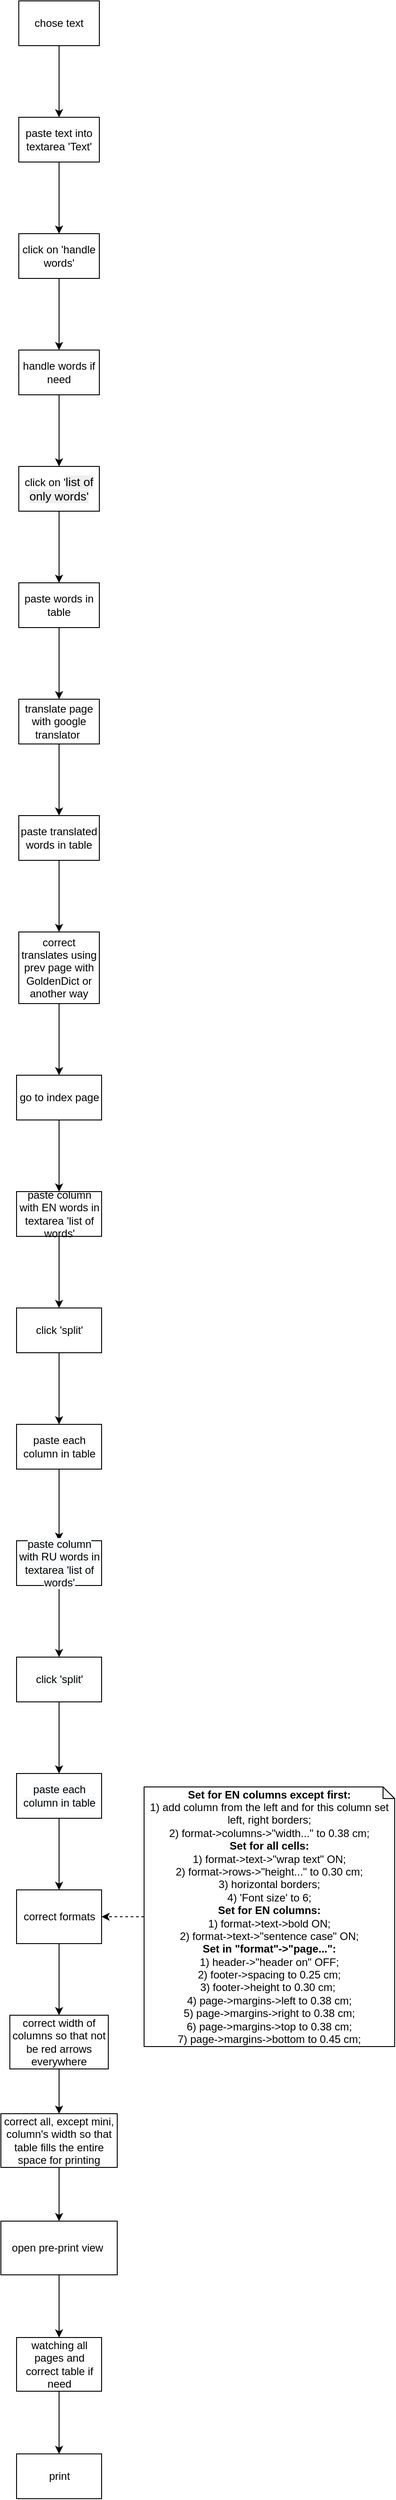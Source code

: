 <mxfile version="14.1.8" type="device"><diagram id="AdapEzgOHmUIORU8pTp5" name="Page-1"><mxGraphModel dx="701" dy="855" grid="1" gridSize="10" guides="1" tooltips="1" connect="1" arrows="1" fold="1" page="1" pageScale="1" pageWidth="827" pageHeight="1169" math="0" shadow="0"><root><mxCell id="0"/><mxCell id="1" parent="0"/><mxCell id="UXpW_XQlz3tFYqf4qeN8-4" value="" style="edgeStyle=orthogonalEdgeStyle;rounded=0;orthogonalLoop=1;jettySize=auto;html=1;" parent="1" source="UXpW_XQlz3tFYqf4qeN8-2" target="UXpW_XQlz3tFYqf4qeN8-3" edge="1"><mxGeometry relative="1" as="geometry"/></mxCell><mxCell id="UXpW_XQlz3tFYqf4qeN8-2" value="chose text" style="rounded=0;whiteSpace=wrap;html=1;" parent="1" vertex="1"><mxGeometry x="200" y="30" width="90" height="50" as="geometry"/></mxCell><mxCell id="UXpW_XQlz3tFYqf4qeN8-6" value="" style="edgeStyle=orthogonalEdgeStyle;rounded=0;orthogonalLoop=1;jettySize=auto;html=1;" parent="1" source="UXpW_XQlz3tFYqf4qeN8-3" target="UXpW_XQlz3tFYqf4qeN8-5" edge="1"><mxGeometry relative="1" as="geometry"/></mxCell><mxCell id="UXpW_XQlz3tFYqf4qeN8-3" value="paste text into textarea 'Text'" style="rounded=0;whiteSpace=wrap;html=1;" parent="1" vertex="1"><mxGeometry x="200" y="160" width="90" height="50" as="geometry"/></mxCell><mxCell id="UXpW_XQlz3tFYqf4qeN8-8" value="" style="edgeStyle=orthogonalEdgeStyle;rounded=0;orthogonalLoop=1;jettySize=auto;html=1;" parent="1" source="UXpW_XQlz3tFYqf4qeN8-5" target="UXpW_XQlz3tFYqf4qeN8-7" edge="1"><mxGeometry relative="1" as="geometry"/></mxCell><mxCell id="UXpW_XQlz3tFYqf4qeN8-5" value="click on 'handle words'" style="rounded=0;whiteSpace=wrap;html=1;" parent="1" vertex="1"><mxGeometry x="200" y="290" width="90" height="50" as="geometry"/></mxCell><mxCell id="UXpW_XQlz3tFYqf4qeN8-10" value="" style="edgeStyle=orthogonalEdgeStyle;rounded=0;orthogonalLoop=1;jettySize=auto;html=1;" parent="1" source="UXpW_XQlz3tFYqf4qeN8-7" target="UXpW_XQlz3tFYqf4qeN8-9" edge="1"><mxGeometry relative="1" as="geometry"/></mxCell><mxCell id="UXpW_XQlz3tFYqf4qeN8-7" value="handle words if need" style="rounded=0;whiteSpace=wrap;html=1;" parent="1" vertex="1"><mxGeometry x="200" y="420" width="90" height="50" as="geometry"/></mxCell><mxCell id="UXpW_XQlz3tFYqf4qeN8-12" value="" style="edgeStyle=orthogonalEdgeStyle;rounded=0;orthogonalLoop=1;jettySize=auto;html=1;" parent="1" source="UXpW_XQlz3tFYqf4qeN8-9" target="UXpW_XQlz3tFYqf4qeN8-11" edge="1"><mxGeometry relative="1" as="geometry"/></mxCell><mxCell id="UXpW_XQlz3tFYqf4qeN8-9" value="click on '&lt;span style=&quot;font-family: &amp;#34;arial&amp;#34; ; font-size: 13.333px ; background-color: rgb(239 , 239 , 239)&quot;&gt;list of only words'&lt;/span&gt;" style="rounded=0;whiteSpace=wrap;html=1;" parent="1" vertex="1"><mxGeometry x="200" y="550" width="90" height="50" as="geometry"/></mxCell><mxCell id="UXpW_XQlz3tFYqf4qeN8-14" value="" style="edgeStyle=orthogonalEdgeStyle;rounded=0;orthogonalLoop=1;jettySize=auto;html=1;" parent="1" source="UXpW_XQlz3tFYqf4qeN8-11" target="UXpW_XQlz3tFYqf4qeN8-13" edge="1"><mxGeometry relative="1" as="geometry"/></mxCell><mxCell id="UXpW_XQlz3tFYqf4qeN8-11" value="paste words in table" style="rounded=0;whiteSpace=wrap;html=1;" parent="1" vertex="1"><mxGeometry x="200" y="680" width="90" height="50" as="geometry"/></mxCell><mxCell id="UXpW_XQlz3tFYqf4qeN8-16" value="" style="edgeStyle=orthogonalEdgeStyle;rounded=0;orthogonalLoop=1;jettySize=auto;html=1;" parent="1" source="UXpW_XQlz3tFYqf4qeN8-13" target="UXpW_XQlz3tFYqf4qeN8-15" edge="1"><mxGeometry relative="1" as="geometry"/></mxCell><mxCell id="UXpW_XQlz3tFYqf4qeN8-13" value="translate page with google translator&amp;nbsp;" style="rounded=0;whiteSpace=wrap;html=1;" parent="1" vertex="1"><mxGeometry x="200" y="810" width="90" height="50" as="geometry"/></mxCell><mxCell id="UXpW_XQlz3tFYqf4qeN8-22" value="" style="edgeStyle=orthogonalEdgeStyle;rounded=0;orthogonalLoop=1;jettySize=auto;html=1;" parent="1" source="UXpW_XQlz3tFYqf4qeN8-15" target="UXpW_XQlz3tFYqf4qeN8-21" edge="1"><mxGeometry relative="1" as="geometry"/></mxCell><mxCell id="UXpW_XQlz3tFYqf4qeN8-15" value="paste translated words in table" style="rounded=0;whiteSpace=wrap;html=1;" parent="1" vertex="1"><mxGeometry x="200" y="940" width="90" height="50" as="geometry"/></mxCell><mxCell id="UXpW_XQlz3tFYqf4qeN8-26" value="" style="edgeStyle=orthogonalEdgeStyle;rounded=0;orthogonalLoop=1;jettySize=auto;html=1;" parent="1" source="UXpW_XQlz3tFYqf4qeN8-21" target="UXpW_XQlz3tFYqf4qeN8-25" edge="1"><mxGeometry relative="1" as="geometry"/></mxCell><mxCell id="UXpW_XQlz3tFYqf4qeN8-21" value="correct translates using prev page with GoldenDict or another way" style="rounded=0;whiteSpace=wrap;html=1;" parent="1" vertex="1"><mxGeometry x="200" y="1070" width="90" height="80" as="geometry"/></mxCell><mxCell id="UXpW_XQlz3tFYqf4qeN8-28" value="" style="edgeStyle=orthogonalEdgeStyle;rounded=0;orthogonalLoop=1;jettySize=auto;html=1;" parent="1" source="UXpW_XQlz3tFYqf4qeN8-25" target="UXpW_XQlz3tFYqf4qeN8-27" edge="1"><mxGeometry relative="1" as="geometry"/></mxCell><mxCell id="UXpW_XQlz3tFYqf4qeN8-25" value="go to index page" style="whiteSpace=wrap;html=1;rounded=0;" parent="1" vertex="1"><mxGeometry x="197.5" y="1230" width="95" height="50" as="geometry"/></mxCell><mxCell id="UXpW_XQlz3tFYqf4qeN8-30" value="" style="edgeStyle=orthogonalEdgeStyle;rounded=0;orthogonalLoop=1;jettySize=auto;html=1;" parent="1" source="UXpW_XQlz3tFYqf4qeN8-27" target="UXpW_XQlz3tFYqf4qeN8-29" edge="1"><mxGeometry relative="1" as="geometry"/></mxCell><mxCell id="UXpW_XQlz3tFYqf4qeN8-27" value="&lt;div&gt;&lt;span&gt;paste column with EN words in textarea 'list of words'&lt;/span&gt;&lt;/div&gt;" style="whiteSpace=wrap;html=1;rounded=0;align=center;" parent="1" vertex="1"><mxGeometry x="197.5" y="1360" width="95" height="50" as="geometry"/></mxCell><mxCell id="UXpW_XQlz3tFYqf4qeN8-32" value="" style="edgeStyle=orthogonalEdgeStyle;rounded=0;orthogonalLoop=1;jettySize=auto;html=1;" parent="1" source="UXpW_XQlz3tFYqf4qeN8-29" target="UXpW_XQlz3tFYqf4qeN8-31" edge="1"><mxGeometry relative="1" as="geometry"/></mxCell><mxCell id="UXpW_XQlz3tFYqf4qeN8-29" value="&lt;div&gt;&lt;span&gt;click 'split'&lt;/span&gt;&lt;/div&gt;" style="whiteSpace=wrap;html=1;rounded=0;align=center;" parent="1" vertex="1"><mxGeometry x="197.5" y="1490" width="95" height="50" as="geometry"/></mxCell><mxCell id="UXpW_XQlz3tFYqf4qeN8-34" value="" style="edgeStyle=orthogonalEdgeStyle;rounded=0;orthogonalLoop=1;jettySize=auto;html=1;" parent="1" source="UXpW_XQlz3tFYqf4qeN8-31" target="UXpW_XQlz3tFYqf4qeN8-33" edge="1"><mxGeometry relative="1" as="geometry"/></mxCell><mxCell id="UXpW_XQlz3tFYqf4qeN8-31" value="paste each column in table" style="whiteSpace=wrap;html=1;rounded=0;align=center;" parent="1" vertex="1"><mxGeometry x="197.5" y="1620" width="95" height="50" as="geometry"/></mxCell><mxCell id="UXpW_XQlz3tFYqf4qeN8-36" value="" style="edgeStyle=orthogonalEdgeStyle;rounded=0;orthogonalLoop=1;jettySize=auto;html=1;" parent="1" source="UXpW_XQlz3tFYqf4qeN8-33" target="UXpW_XQlz3tFYqf4qeN8-35" edge="1"><mxGeometry relative="1" as="geometry"/></mxCell><mxCell id="UXpW_XQlz3tFYqf4qeN8-33" value="&lt;span style=&quot;color: rgb(0 , 0 , 0) ; font-family: &amp;#34;helvetica&amp;#34; ; font-size: 12px ; font-style: normal ; font-weight: 400 ; letter-spacing: normal ; text-align: center ; text-indent: 0px ; text-transform: none ; word-spacing: 0px ; background-color: rgb(248 , 249 , 250) ; display: inline ; float: none&quot;&gt;paste column with RU words in textarea 'list of words'&lt;/span&gt;" style="whiteSpace=wrap;html=1;rounded=0;align=center;" parent="1" vertex="1"><mxGeometry x="197.5" y="1750" width="95" height="50" as="geometry"/></mxCell><mxCell id="UXpW_XQlz3tFYqf4qeN8-38" value="" style="edgeStyle=orthogonalEdgeStyle;rounded=0;orthogonalLoop=1;jettySize=auto;html=1;" parent="1" source="UXpW_XQlz3tFYqf4qeN8-35" target="UXpW_XQlz3tFYqf4qeN8-37" edge="1"><mxGeometry relative="1" as="geometry"/></mxCell><mxCell id="UXpW_XQlz3tFYqf4qeN8-35" value="&lt;span style=&quot;color: rgb(0 , 0 , 0) ; font-family: &amp;#34;helvetica&amp;#34; ; font-size: 12px ; font-style: normal ; font-weight: 400 ; letter-spacing: normal ; text-align: center ; text-indent: 0px ; text-transform: none ; word-spacing: 0px ; background-color: rgb(248 , 249 , 250) ; display: inline ; float: none&quot;&gt;click 'split'&lt;/span&gt;" style="whiteSpace=wrap;html=1;rounded=0;align=center;" parent="1" vertex="1"><mxGeometry x="197.5" y="1880" width="95" height="50" as="geometry"/></mxCell><mxCell id="UXpW_XQlz3tFYqf4qeN8-40" value="" style="edgeStyle=orthogonalEdgeStyle;rounded=0;orthogonalLoop=1;jettySize=auto;html=1;" parent="1" source="UXpW_XQlz3tFYqf4qeN8-37" target="UXpW_XQlz3tFYqf4qeN8-39" edge="1"><mxGeometry relative="1" as="geometry"/></mxCell><mxCell id="UXpW_XQlz3tFYqf4qeN8-37" value="&lt;meta charset=&quot;utf-8&quot;&gt;&lt;span style=&quot;color: rgb(0, 0, 0); font-family: helvetica; font-size: 12px; font-style: normal; font-weight: 400; letter-spacing: normal; text-align: center; text-indent: 0px; text-transform: none; word-spacing: 0px; background-color: rgb(248, 249, 250); display: inline; float: none;&quot;&gt;paste each column in table&lt;/span&gt;" style="whiteSpace=wrap;html=1;rounded=0;align=center;" parent="1" vertex="1"><mxGeometry x="197.5" y="2010" width="95" height="50" as="geometry"/></mxCell><mxCell id="eCGK1NFFoxbwcZUBbKtc-4" value="" style="edgeStyle=orthogonalEdgeStyle;rounded=0;orthogonalLoop=1;jettySize=auto;html=1;" parent="1" source="UXpW_XQlz3tFYqf4qeN8-39" target="eCGK1NFFoxbwcZUBbKtc-3" edge="1"><mxGeometry relative="1" as="geometry"/></mxCell><mxCell id="UXpW_XQlz3tFYqf4qeN8-39" value="&lt;font face=&quot;helvetica&quot;&gt;correct formats&lt;br&gt;&lt;/font&gt;" style="whiteSpace=wrap;html=1;rounded=0;align=center;" parent="1" vertex="1"><mxGeometry x="197.5" y="2140" width="95" height="60" as="geometry"/></mxCell><mxCell id="UXpW_XQlz3tFYqf4qeN8-44" value="" style="edgeStyle=orthogonalEdgeStyle;rounded=0;orthogonalLoop=1;jettySize=auto;html=1;" parent="1" source="UXpW_XQlz3tFYqf4qeN8-41" target="UXpW_XQlz3tFYqf4qeN8-43" edge="1"><mxGeometry relative="1" as="geometry"/></mxCell><mxCell id="UXpW_XQlz3tFYqf4qeN8-41" value="&lt;font face=&quot;helvetica&quot;&gt;open pre-print view&amp;nbsp;&lt;br&gt;&lt;/font&gt;" style="whiteSpace=wrap;html=1;rounded=0;align=center;" parent="1" vertex="1"><mxGeometry x="180" y="2510" width="130" height="60" as="geometry"/></mxCell><mxCell id="UXpW_XQlz3tFYqf4qeN8-46" value="" style="edgeStyle=orthogonalEdgeStyle;rounded=0;orthogonalLoop=1;jettySize=auto;html=1;" parent="1" source="UXpW_XQlz3tFYqf4qeN8-43" target="UXpW_XQlz3tFYqf4qeN8-45" edge="1"><mxGeometry relative="1" as="geometry"/></mxCell><mxCell id="UXpW_XQlz3tFYqf4qeN8-43" value="watching all pages and correct table if need" style="whiteSpace=wrap;html=1;rounded=0;align=center;" parent="1" vertex="1"><mxGeometry x="197.5" y="2640" width="95" height="60" as="geometry"/></mxCell><mxCell id="UXpW_XQlz3tFYqf4qeN8-45" value="print" style="whiteSpace=wrap;html=1;rounded=0;align=center;" parent="1" vertex="1"><mxGeometry x="197.5" y="2770" width="95" height="50" as="geometry"/></mxCell><mxCell id="eCGK1NFFoxbwcZUBbKtc-2" value="" style="edgeStyle=orthogonalEdgeStyle;rounded=0;orthogonalLoop=1;jettySize=auto;html=1;dashed=1;" parent="1" source="eCGK1NFFoxbwcZUBbKtc-1" target="UXpW_XQlz3tFYqf4qeN8-39" edge="1"><mxGeometry relative="1" as="geometry"/></mxCell><mxCell id="eCGK1NFFoxbwcZUBbKtc-1" value="&lt;b&gt;Set for EN columns except first:&lt;/b&gt;&lt;br&gt;1) add column from the left and for this column set left, right borders;&lt;br&gt;2) format-&amp;gt;columns-&amp;gt;&quot;width...&quot; to 0.38 cm;&lt;br&gt;&lt;b&gt;Set for all cells:&lt;/b&gt;&lt;br&gt;1) format-&amp;gt;text-&amp;gt;&quot;wrap text&quot; ON;&lt;br&gt;2) format-&amp;gt;rows-&amp;gt;&quot;height...&quot; to 0.30 cm;&lt;br&gt;3) horizontal borders;&lt;br&gt;4) 'Font size' to 6;&lt;br&gt;&lt;b&gt;Set for EN columns:&lt;/b&gt;&lt;br&gt;1) format-&amp;gt;text-&amp;gt;bold ON;&lt;br&gt;2) format-&amp;gt;text-&amp;gt;&quot;sentence case&quot; ON;&lt;br&gt;&lt;b&gt;Set in &quot;format&quot;-&amp;gt;&quot;page...&quot;:&lt;/b&gt;&lt;br&gt;1) header-&amp;gt;&quot;header on&quot; OFF;&lt;br&gt;2) footer-&amp;gt;spacing to 0.25 cm;&lt;br&gt;3) footer-&amp;gt;height to 0.30 cm;&amp;nbsp;&lt;br&gt;4) page-&amp;gt;margins-&amp;gt;left to 0.38 cm;&lt;br&gt;5) page-&amp;gt;margins-&amp;gt;right&amp;nbsp;to 0.38 cm;&lt;br&gt;6) page-&amp;gt;margins-&amp;gt;top&amp;nbsp;to 0.38 cm;&lt;br&gt;7) page-&amp;gt;margins-&amp;gt;bottom&amp;nbsp;to 0.45 cm;" style="shape=note;whiteSpace=wrap;html=1;backgroundOutline=1;darkOpacity=0.05;size=13;" parent="1" vertex="1"><mxGeometry x="340" y="2025" width="280" height="290" as="geometry"/></mxCell><mxCell id="68P19gmGWXHMcvLHoJKa-2" value="" style="edgeStyle=orthogonalEdgeStyle;rounded=0;orthogonalLoop=1;jettySize=auto;html=1;" parent="1" source="eCGK1NFFoxbwcZUBbKtc-3" target="68P19gmGWXHMcvLHoJKa-1" edge="1"><mxGeometry relative="1" as="geometry"/></mxCell><mxCell id="eCGK1NFFoxbwcZUBbKtc-3" value="&lt;font face=&quot;helvetica&quot;&gt;correct width of columns so that not be red arrows everywhere&lt;br&gt;&lt;/font&gt;" style="whiteSpace=wrap;html=1;rounded=0;align=center;" parent="1" vertex="1"><mxGeometry x="190" y="2280" width="110" height="60" as="geometry"/></mxCell><mxCell id="68P19gmGWXHMcvLHoJKa-3" value="" style="edgeStyle=orthogonalEdgeStyle;rounded=0;orthogonalLoop=1;jettySize=auto;html=1;" parent="1" source="68P19gmGWXHMcvLHoJKa-1" target="UXpW_XQlz3tFYqf4qeN8-41" edge="1"><mxGeometry relative="1" as="geometry"/></mxCell><mxCell id="68P19gmGWXHMcvLHoJKa-1" value="&lt;span style=&quot;font-family: &amp;#34;helvetica&amp;#34;&quot;&gt;correct all, except mini, column's width so that table fills the entire space for printing&lt;/span&gt;&lt;font face=&quot;helvetica&quot;&gt;&lt;br&gt;&lt;/font&gt;" style="whiteSpace=wrap;html=1;rounded=0;align=center;" parent="1" vertex="1"><mxGeometry x="180" y="2390" width="130" height="60" as="geometry"/></mxCell></root></mxGraphModel></diagram></mxfile>